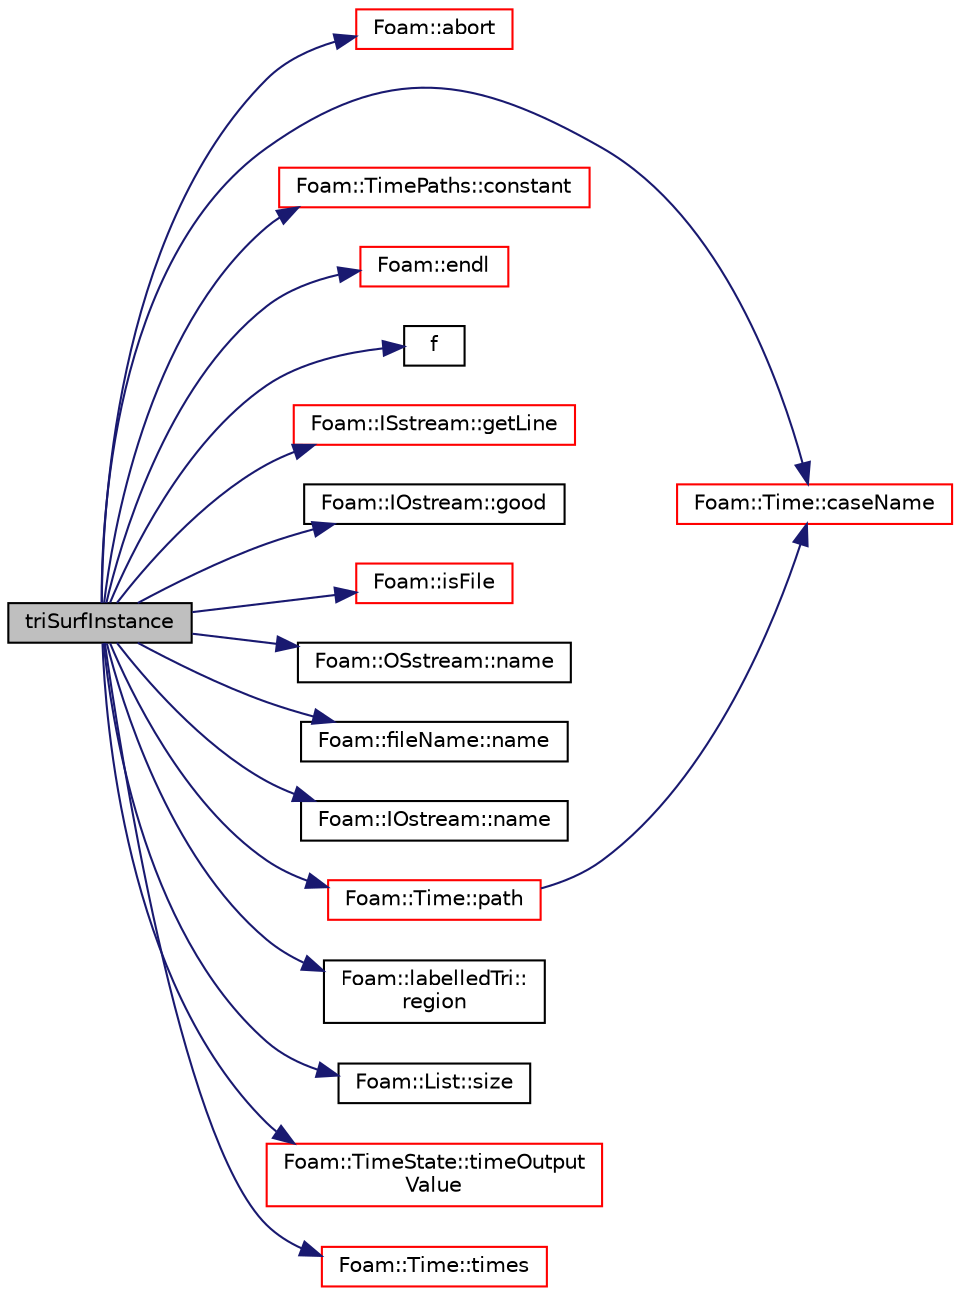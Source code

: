 digraph "triSurfInstance"
{
  bgcolor="transparent";
  edge [fontname="Helvetica",fontsize="10",labelfontname="Helvetica",labelfontsize="10"];
  node [fontname="Helvetica",fontsize="10",shape=record];
  rankdir="LR";
  Node159 [label="triSurfInstance",height=0.2,width=0.4,color="black", fillcolor="grey75", style="filled", fontcolor="black"];
  Node159 -> Node160 [color="midnightblue",fontsize="10",style="solid",fontname="Helvetica"];
  Node160 [label="Foam::abort",height=0.2,width=0.4,color="red",URL="$a21851.html#a447107a607d03e417307c203fa5fb44b"];
  Node159 -> Node205 [color="midnightblue",fontsize="10",style="solid",fontname="Helvetica"];
  Node205 [label="Foam::Time::caseName",height=0.2,width=0.4,color="red",URL="$a27457.html#afa94f8330053afc8608efb3c01998fc1",tooltip="Return case name. "];
  Node159 -> Node207 [color="midnightblue",fontsize="10",style="solid",fontname="Helvetica"];
  Node207 [label="Foam::TimePaths::constant",height=0.2,width=0.4,color="red",URL="$a27461.html#ab16cfc6e7be33ff5683a856ae077433c",tooltip="Return constant name. "];
  Node159 -> Node167 [color="midnightblue",fontsize="10",style="solid",fontname="Helvetica"];
  Node167 [label="Foam::endl",height=0.2,width=0.4,color="red",URL="$a21851.html#a2db8fe02a0d3909e9351bb4275b23ce4",tooltip="Add newline and flush stream. "];
  Node159 -> Node209 [color="midnightblue",fontsize="10",style="solid",fontname="Helvetica"];
  Node209 [label="f",height=0.2,width=0.4,color="black",URL="$a18335.html#a888be93833ac7a23170555c69c690288"];
  Node159 -> Node210 [color="midnightblue",fontsize="10",style="solid",fontname="Helvetica"];
  Node210 [label="Foam::ISstream::getLine",height=0.2,width=0.4,color="red",URL="$a27393.html#a94b82bd8f7d8cdaa83c9c70b7c919f78",tooltip="Raw, low-level getline into a string function. "];
  Node159 -> Node197 [color="midnightblue",fontsize="10",style="solid",fontname="Helvetica"];
  Node197 [label="Foam::IOstream::good",height=0.2,width=0.4,color="black",URL="$a27333.html#abdcc7f96f487faadc7769afcf58fe992",tooltip="Return true if next operation might succeed. "];
  Node159 -> Node212 [color="midnightblue",fontsize="10",style="solid",fontname="Helvetica"];
  Node212 [label="Foam::isFile",height=0.2,width=0.4,color="red",URL="$a21851.html#a1cf13d004cf482571af182540a8d1526",tooltip="Does the name exist as a FILE in the file system? "];
  Node159 -> Node218 [color="midnightblue",fontsize="10",style="solid",fontname="Helvetica"];
  Node218 [label="Foam::OSstream::name",height=0.2,width=0.4,color="black",URL="$a27397.html#a41b2d01e5fd6e1bc71a895d8b8a86308",tooltip="Return the name of the stream. "];
  Node159 -> Node219 [color="midnightblue",fontsize="10",style="solid",fontname="Helvetica"];
  Node219 [label="Foam::fileName::name",height=0.2,width=0.4,color="black",URL="$a29541.html#a433b30fb3a93b9b4d07204699a319ca5",tooltip="Return file name (part beyond last /) "];
  Node159 -> Node220 [color="midnightblue",fontsize="10",style="solid",fontname="Helvetica"];
  Node220 [label="Foam::IOstream::name",height=0.2,width=0.4,color="black",URL="$a27333.html#a41b2d01e5fd6e1bc71a895d8b8a86308",tooltip="Return the name of the stream. "];
  Node159 -> Node221 [color="midnightblue",fontsize="10",style="solid",fontname="Helvetica"];
  Node221 [label="Foam::Time::path",height=0.2,width=0.4,color="red",URL="$a27457.html#a3a68a482f9904838898709bec94fedc5",tooltip="Return path. "];
  Node221 -> Node205 [color="midnightblue",fontsize="10",style="solid",fontname="Helvetica"];
  Node159 -> Node224 [color="midnightblue",fontsize="10",style="solid",fontname="Helvetica"];
  Node224 [label="Foam::labelledTri::\lregion",height=0.2,width=0.4,color="black",URL="$a31929.html#a479ccc53e021644167fe1099d4bede12",tooltip="Return region label. "];
  Node159 -> Node225 [color="midnightblue",fontsize="10",style="solid",fontname="Helvetica"];
  Node225 [label="Foam::List::size",height=0.2,width=0.4,color="black",URL="$a26833.html#a8a5f6fa29bd4b500caf186f60245b384",tooltip="Override size to be inconsistent with allocated storage. "];
  Node159 -> Node226 [color="midnightblue",fontsize="10",style="solid",fontname="Helvetica"];
  Node226 [label="Foam::TimeState::timeOutput\lValue",height=0.2,width=0.4,color="red",URL="$a27469.html#a62127fab330c01695c0dd1691c6b6ce3",tooltip="Return current time value. "];
  Node159 -> Node228 [color="midnightblue",fontsize="10",style="solid",fontname="Helvetica"];
  Node228 [label="Foam::Time::times",height=0.2,width=0.4,color="red",URL="$a27457.html#a0f58059cccf9dd69a247e85600d346fe",tooltip="Search the case for valid time directories. "];
}
